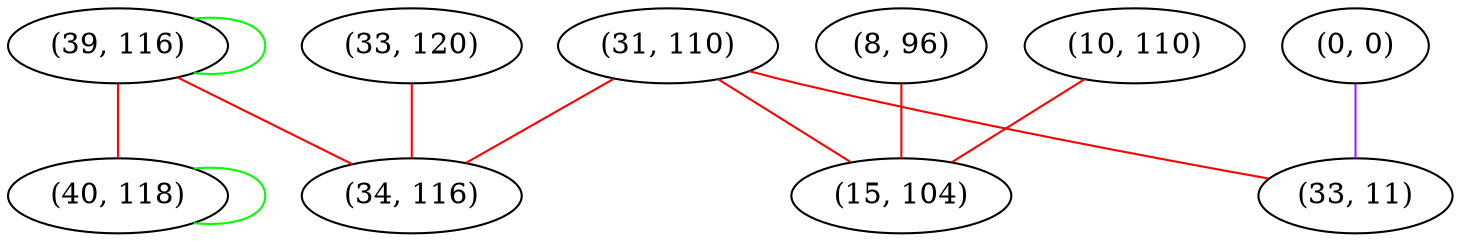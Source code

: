 graph "" {
"(39, 116)";
"(33, 120)";
"(0, 0)";
"(40, 118)";
"(31, 110)";
"(8, 96)";
"(34, 116)";
"(10, 110)";
"(15, 104)";
"(33, 11)";
"(39, 116)" -- "(39, 116)"  [color=green, key=0, weight=2];
"(39, 116)" -- "(40, 118)"  [color=red, key=0, weight=1];
"(39, 116)" -- "(34, 116)"  [color=red, key=0, weight=1];
"(33, 120)" -- "(34, 116)"  [color=red, key=0, weight=1];
"(0, 0)" -- "(33, 11)"  [color=purple, key=0, weight=4];
"(40, 118)" -- "(40, 118)"  [color=green, key=0, weight=2];
"(31, 110)" -- "(33, 11)"  [color=red, key=0, weight=1];
"(31, 110)" -- "(15, 104)"  [color=red, key=0, weight=1];
"(31, 110)" -- "(34, 116)"  [color=red, key=0, weight=1];
"(8, 96)" -- "(15, 104)"  [color=red, key=0, weight=1];
"(10, 110)" -- "(15, 104)"  [color=red, key=0, weight=1];
}
